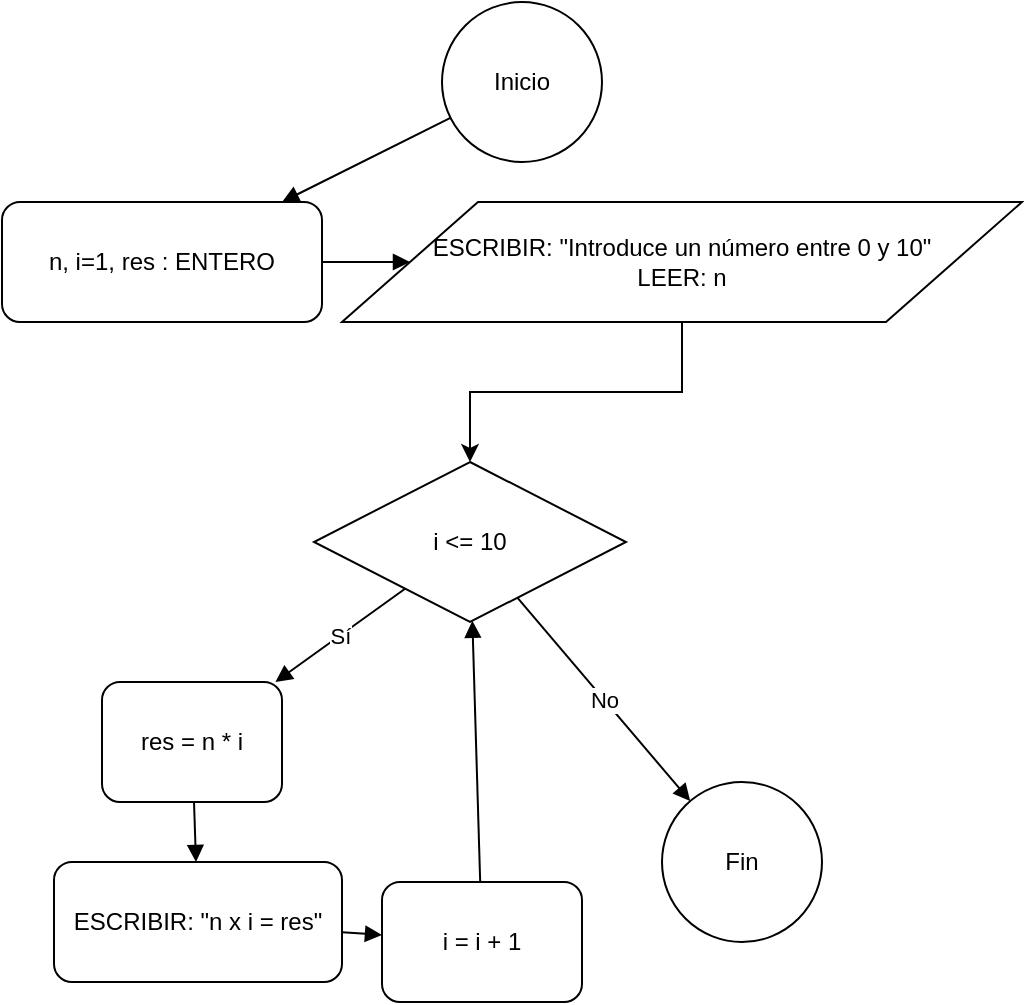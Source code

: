 <mxfile version="28.2.5">
  <diagram name="Positivos o Negativos (10 números)" id="Q71rAFPMbbPDAgyXanvC">
    <mxGraphModel dx="946" dy="586" grid="1" gridSize="10" guides="1" tooltips="1" connect="1" arrows="1" fold="1" page="1" pageScale="1" pageWidth="827" pageHeight="1169" math="0" shadow="0">
      <root>
        <mxCell id="0" />
        <mxCell id="1" parent="0" />
        <mxCell id="RKgv_uAVDBzMmzX2CUga-26" value="Inicio" style="ellipse;whiteSpace=wrap;html=1;aspect=fixed;" vertex="1" parent="1">
          <mxGeometry x="400" y="10" width="80" height="80" as="geometry" />
        </mxCell>
        <mxCell id="RKgv_uAVDBzMmzX2CUga-27" value="&lt;div&gt;&lt;span style=&quot;background-color: transparent; color: light-dark(rgb(0, 0, 0), rgb(255, 255, 255));&quot;&gt;n, i=1, res : ENTERO&lt;/span&gt;&lt;/div&gt;" style="rounded=1;whiteSpace=wrap;html=1;" vertex="1" parent="1">
          <mxGeometry x="180" y="110" width="160" height="60" as="geometry" />
        </mxCell>
        <mxCell id="RKgv_uAVDBzMmzX2CUga-44" value="" style="edgeStyle=orthogonalEdgeStyle;rounded=0;orthogonalLoop=1;jettySize=auto;html=1;" edge="1" parent="1" source="RKgv_uAVDBzMmzX2CUga-28" target="RKgv_uAVDBzMmzX2CUga-30">
          <mxGeometry relative="1" as="geometry" />
        </mxCell>
        <mxCell id="RKgv_uAVDBzMmzX2CUga-28" value="ESCRIBIR: &quot;Introduce un número entre 0 y 10&quot;&lt;div&gt;LEER: n&lt;/div&gt;" style="shape=parallelogram;perimeter=parallelogramPerimeter;whiteSpace=wrap;html=1;" vertex="1" parent="1">
          <mxGeometry x="350" y="110" width="340" height="60" as="geometry" />
        </mxCell>
        <mxCell id="RKgv_uAVDBzMmzX2CUga-30" value="i &amp;lt;= 10" style="rhombus;whiteSpace=wrap;html=1;" vertex="1" parent="1">
          <mxGeometry x="336" y="240" width="156" height="80" as="geometry" />
        </mxCell>
        <mxCell id="RKgv_uAVDBzMmzX2CUga-31" value="res = n * i" style="rounded=1;whiteSpace=wrap;html=1;" vertex="1" parent="1">
          <mxGeometry x="230" y="350" width="90" height="60" as="geometry" />
        </mxCell>
        <mxCell id="RKgv_uAVDBzMmzX2CUga-32" value="ESCRIBIR: &quot;n x i = res&quot;" style="rounded=1;whiteSpace=wrap;html=1;" vertex="1" parent="1">
          <mxGeometry x="206" y="440" width="144" height="60" as="geometry" />
        </mxCell>
        <mxCell id="RKgv_uAVDBzMmzX2CUga-33" value="i = i + 1" style="rounded=1;whiteSpace=wrap;html=1;" vertex="1" parent="1">
          <mxGeometry x="370" y="450" width="100" height="60" as="geometry" />
        </mxCell>
        <mxCell id="RKgv_uAVDBzMmzX2CUga-34" value="Fin" style="ellipse;whiteSpace=wrap;html=1;aspect=fixed;" vertex="1" parent="1">
          <mxGeometry x="510" y="400" width="80" height="80" as="geometry" />
        </mxCell>
        <mxCell id="RKgv_uAVDBzMmzX2CUga-35" value="" style="endArrow=block;rounded=1;html=1;" edge="1" parent="1" source="RKgv_uAVDBzMmzX2CUga-26" target="RKgv_uAVDBzMmzX2CUga-27">
          <mxGeometry relative="1" as="geometry" />
        </mxCell>
        <mxCell id="RKgv_uAVDBzMmzX2CUga-36" value="" style="endArrow=block;rounded=1;html=1;" edge="1" parent="1" source="RKgv_uAVDBzMmzX2CUga-27" target="RKgv_uAVDBzMmzX2CUga-28">
          <mxGeometry relative="1" as="geometry" />
        </mxCell>
        <mxCell id="RKgv_uAVDBzMmzX2CUga-39" value="Sí" style="endArrow=block;rounded=1;html=1;" edge="1" parent="1" source="RKgv_uAVDBzMmzX2CUga-30" target="RKgv_uAVDBzMmzX2CUga-31">
          <mxGeometry relative="1" as="geometry" />
        </mxCell>
        <mxCell id="RKgv_uAVDBzMmzX2CUga-40" value="No" style="endArrow=block;rounded=1;html=1;" edge="1" parent="1" source="RKgv_uAVDBzMmzX2CUga-30" target="RKgv_uAVDBzMmzX2CUga-34">
          <mxGeometry relative="1" as="geometry" />
        </mxCell>
        <mxCell id="RKgv_uAVDBzMmzX2CUga-41" value="" style="endArrow=block;rounded=1;html=1;" edge="1" parent="1" source="RKgv_uAVDBzMmzX2CUga-31" target="RKgv_uAVDBzMmzX2CUga-32">
          <mxGeometry relative="1" as="geometry" />
        </mxCell>
        <mxCell id="RKgv_uAVDBzMmzX2CUga-42" value="" style="endArrow=block;rounded=1;html=1;" edge="1" parent="1" source="RKgv_uAVDBzMmzX2CUga-32" target="RKgv_uAVDBzMmzX2CUga-33">
          <mxGeometry relative="1" as="geometry" />
        </mxCell>
        <mxCell id="RKgv_uAVDBzMmzX2CUga-43" value="" style="endArrow=block;rounded=1;html=1;" edge="1" parent="1" source="RKgv_uAVDBzMmzX2CUga-33" target="RKgv_uAVDBzMmzX2CUga-30">
          <mxGeometry relative="1" as="geometry" />
        </mxCell>
      </root>
    </mxGraphModel>
  </diagram>
</mxfile>
